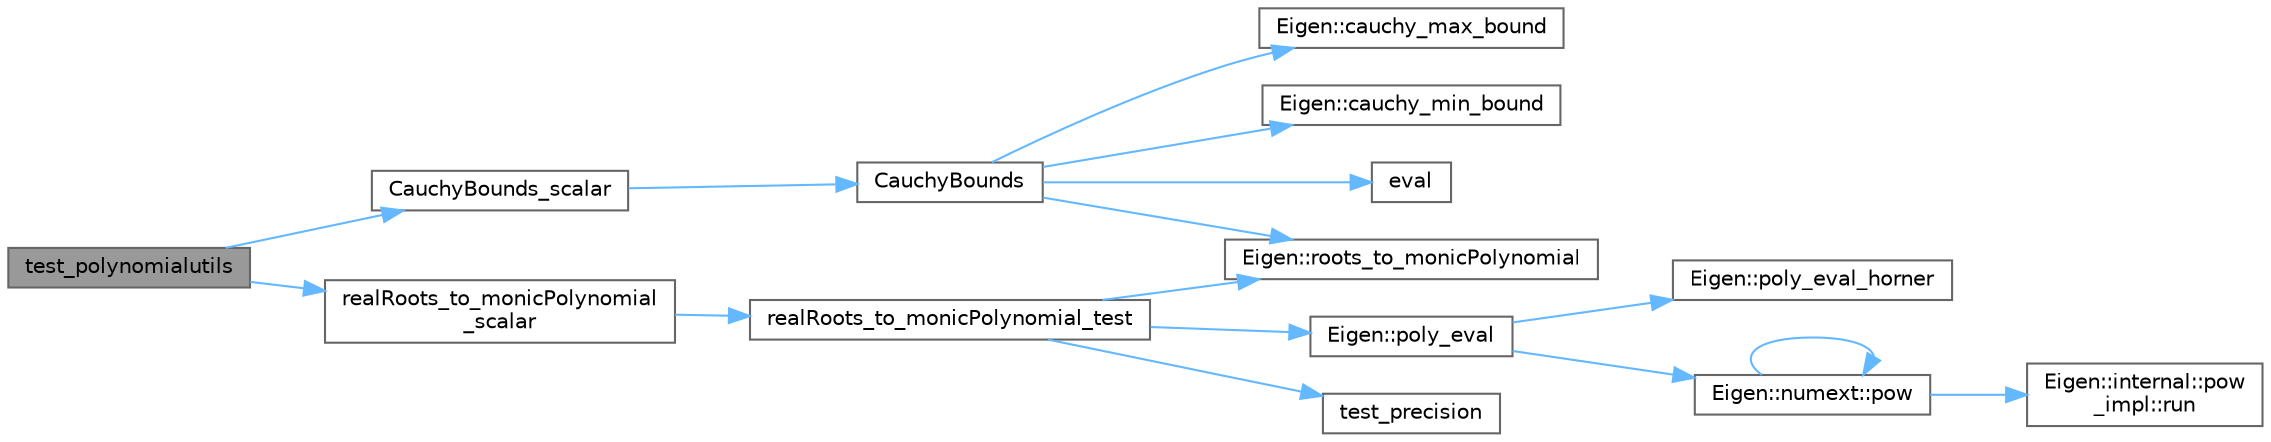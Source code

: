 digraph "test_polynomialutils"
{
 // LATEX_PDF_SIZE
  bgcolor="transparent";
  edge [fontname=Helvetica,fontsize=10,labelfontname=Helvetica,labelfontsize=10];
  node [fontname=Helvetica,fontsize=10,shape=box,height=0.2,width=0.4];
  rankdir="LR";
  Node1 [id="Node000001",label="test_polynomialutils",height=0.2,width=0.4,color="gray40", fillcolor="grey60", style="filled", fontcolor="black",tooltip=" "];
  Node1 -> Node2 [id="edge16_Node000001_Node000002",color="steelblue1",style="solid",tooltip=" "];
  Node2 [id="Node000002",label="CauchyBounds_scalar",height=0.2,width=0.4,color="grey40", fillcolor="white", style="filled",URL="$polynomialutils_8cpp.html#a5af016d81a1c14c13c1f9c4ff6c3621d",tooltip=" "];
  Node2 -> Node3 [id="edge17_Node000002_Node000003",color="steelblue1",style="solid",tooltip=" "];
  Node3 [id="Node000003",label="CauchyBounds",height=0.2,width=0.4,color="grey40", fillcolor="white", style="filled",URL="$polynomialutils_8cpp.html#a228634348bb355fa6d4e25848725a9a5",tooltip=" "];
  Node3 -> Node4 [id="edge18_Node000003_Node000004",color="steelblue1",style="solid",tooltip=" "];
  Node4 [id="Node000004",label="Eigen::cauchy_max_bound",height=0.2,width=0.4,color="grey40", fillcolor="white", style="filled",URL="$namespace_eigen.html#aa6dcbc8ff39a5916783d9b2d25af90d1",tooltip=" "];
  Node3 -> Node5 [id="edge19_Node000003_Node000005",color="steelblue1",style="solid",tooltip=" "];
  Node5 [id="Node000005",label="Eigen::cauchy_min_bound",height=0.2,width=0.4,color="grey40", fillcolor="white", style="filled",URL="$namespace_eigen.html#ab9ddb420f8dd9f00bfea8df504cceae5",tooltip=" "];
  Node3 -> Node6 [id="edge20_Node000003_Node000006",color="steelblue1",style="solid",tooltip=" "];
  Node6 [id="Node000006",label="eval",height=0.2,width=0.4,color="grey40", fillcolor="white", style="filled",URL="$sparse__permutations_8cpp.html#abf03ad46cd5db5b4eabad69a86a13a6c",tooltip=" "];
  Node3 -> Node7 [id="edge21_Node000003_Node000007",color="steelblue1",style="solid",tooltip=" "];
  Node7 [id="Node000007",label="Eigen::roots_to_monicPolynomial",height=0.2,width=0.4,color="grey40", fillcolor="white", style="filled",URL="$namespace_eigen.html#afbc3648f7ef67db3d5d04454fc1257fd",tooltip=" "];
  Node1 -> Node8 [id="edge22_Node000001_Node000008",color="steelblue1",style="solid",tooltip=" "];
  Node8 [id="Node000008",label="realRoots_to_monicPolynomial\l_scalar",height=0.2,width=0.4,color="grey40", fillcolor="white", style="filled",URL="$polynomialutils_8cpp.html#a5b47aaf12797f1e2d8284bfb4839863f",tooltip=" "];
  Node8 -> Node9 [id="edge23_Node000008_Node000009",color="steelblue1",style="solid",tooltip=" "];
  Node9 [id="Node000009",label="realRoots_to_monicPolynomial_test",height=0.2,width=0.4,color="grey40", fillcolor="white", style="filled",URL="$polynomialutils_8cpp.html#af15a897ad95d75b6e1489f690a5443ed",tooltip=" "];
  Node9 -> Node10 [id="edge24_Node000009_Node000010",color="steelblue1",style="solid",tooltip=" "];
  Node10 [id="Node000010",label="Eigen::poly_eval",height=0.2,width=0.4,color="grey40", fillcolor="white", style="filled",URL="$namespace_eigen.html#adb64ffddaa9e83634e3ab0e3fd3664f5",tooltip=" "];
  Node10 -> Node11 [id="edge25_Node000010_Node000011",color="steelblue1",style="solid",tooltip=" "];
  Node11 [id="Node000011",label="Eigen::poly_eval_horner",height=0.2,width=0.4,color="grey40", fillcolor="white", style="filled",URL="$namespace_eigen.html#aadbf059bc28ce1cf94c57c1454633d40",tooltip=" "];
  Node10 -> Node12 [id="edge26_Node000010_Node000012",color="steelblue1",style="solid",tooltip=" "];
  Node12 [id="Node000012",label="Eigen::numext::pow",height=0.2,width=0.4,color="grey40", fillcolor="white", style="filled",URL="$namespace_eigen_1_1numext.html#a75dd92ce0095ac2b19578912f874b460",tooltip=" "];
  Node12 -> Node12 [id="edge27_Node000012_Node000012",color="steelblue1",style="solid",tooltip=" "];
  Node12 -> Node13 [id="edge28_Node000012_Node000013",color="steelblue1",style="solid",tooltip=" "];
  Node13 [id="Node000013",label="Eigen::internal::pow\l_impl::run",height=0.2,width=0.4,color="grey40", fillcolor="white", style="filled",URL="$struct_eigen_1_1internal_1_1pow__impl.html#a32a2e7c777738cc69bcf9021d35e9bc1",tooltip=" "];
  Node9 -> Node7 [id="edge29_Node000009_Node000007",color="steelblue1",style="solid",tooltip=" "];
  Node9 -> Node14 [id="edge30_Node000009_Node000014",color="steelblue1",style="solid",tooltip=" "];
  Node14 [id="Node000014",label="test_precision",height=0.2,width=0.4,color="grey40", fillcolor="white", style="filled",URL="$spbenchsolver_8h.html#ac873ccd2d8b50aa74f31783a38ba5d99",tooltip=" "];
}
